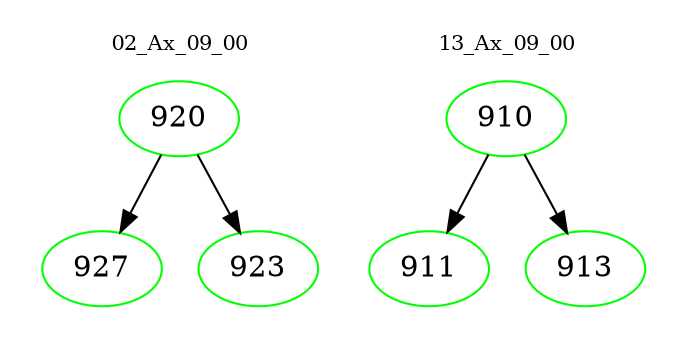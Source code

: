 digraph{
subgraph cluster_0 {
color = white
label = "02_Ax_09_00";
fontsize=10;
T0_920 [label="920", color="green"]
T0_920 -> T0_927 [color="black"]
T0_927 [label="927", color="green"]
T0_920 -> T0_923 [color="black"]
T0_923 [label="923", color="green"]
}
subgraph cluster_1 {
color = white
label = "13_Ax_09_00";
fontsize=10;
T1_910 [label="910", color="green"]
T1_910 -> T1_911 [color="black"]
T1_911 [label="911", color="green"]
T1_910 -> T1_913 [color="black"]
T1_913 [label="913", color="green"]
}
}
